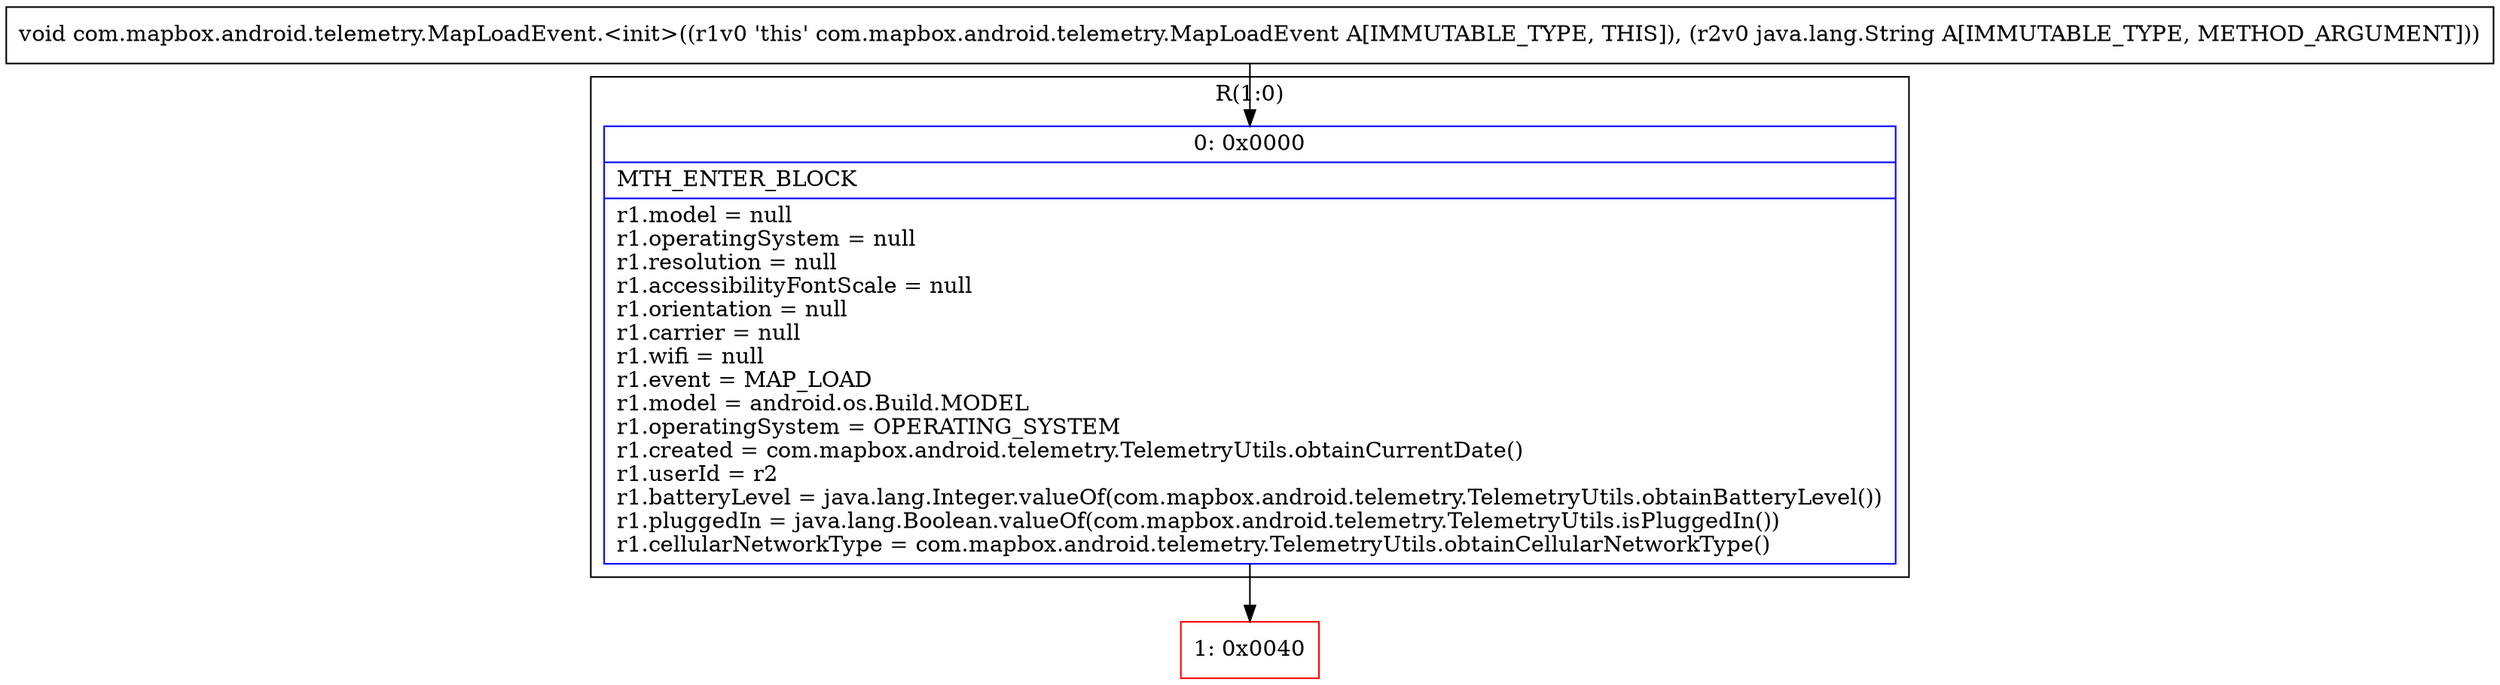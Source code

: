 digraph "CFG forcom.mapbox.android.telemetry.MapLoadEvent.\<init\>(Ljava\/lang\/String;)V" {
subgraph cluster_Region_1028001816 {
label = "R(1:0)";
node [shape=record,color=blue];
Node_0 [shape=record,label="{0\:\ 0x0000|MTH_ENTER_BLOCK\l|r1.model = null\lr1.operatingSystem = null\lr1.resolution = null\lr1.accessibilityFontScale = null\lr1.orientation = null\lr1.carrier = null\lr1.wifi = null\lr1.event = MAP_LOAD\lr1.model = android.os.Build.MODEL\lr1.operatingSystem = OPERATING_SYSTEM\lr1.created = com.mapbox.android.telemetry.TelemetryUtils.obtainCurrentDate()\lr1.userId = r2\lr1.batteryLevel = java.lang.Integer.valueOf(com.mapbox.android.telemetry.TelemetryUtils.obtainBatteryLevel())\lr1.pluggedIn = java.lang.Boolean.valueOf(com.mapbox.android.telemetry.TelemetryUtils.isPluggedIn())\lr1.cellularNetworkType = com.mapbox.android.telemetry.TelemetryUtils.obtainCellularNetworkType()\l}"];
}
Node_1 [shape=record,color=red,label="{1\:\ 0x0040}"];
MethodNode[shape=record,label="{void com.mapbox.android.telemetry.MapLoadEvent.\<init\>((r1v0 'this' com.mapbox.android.telemetry.MapLoadEvent A[IMMUTABLE_TYPE, THIS]), (r2v0 java.lang.String A[IMMUTABLE_TYPE, METHOD_ARGUMENT])) }"];
MethodNode -> Node_0;
Node_0 -> Node_1;
}

